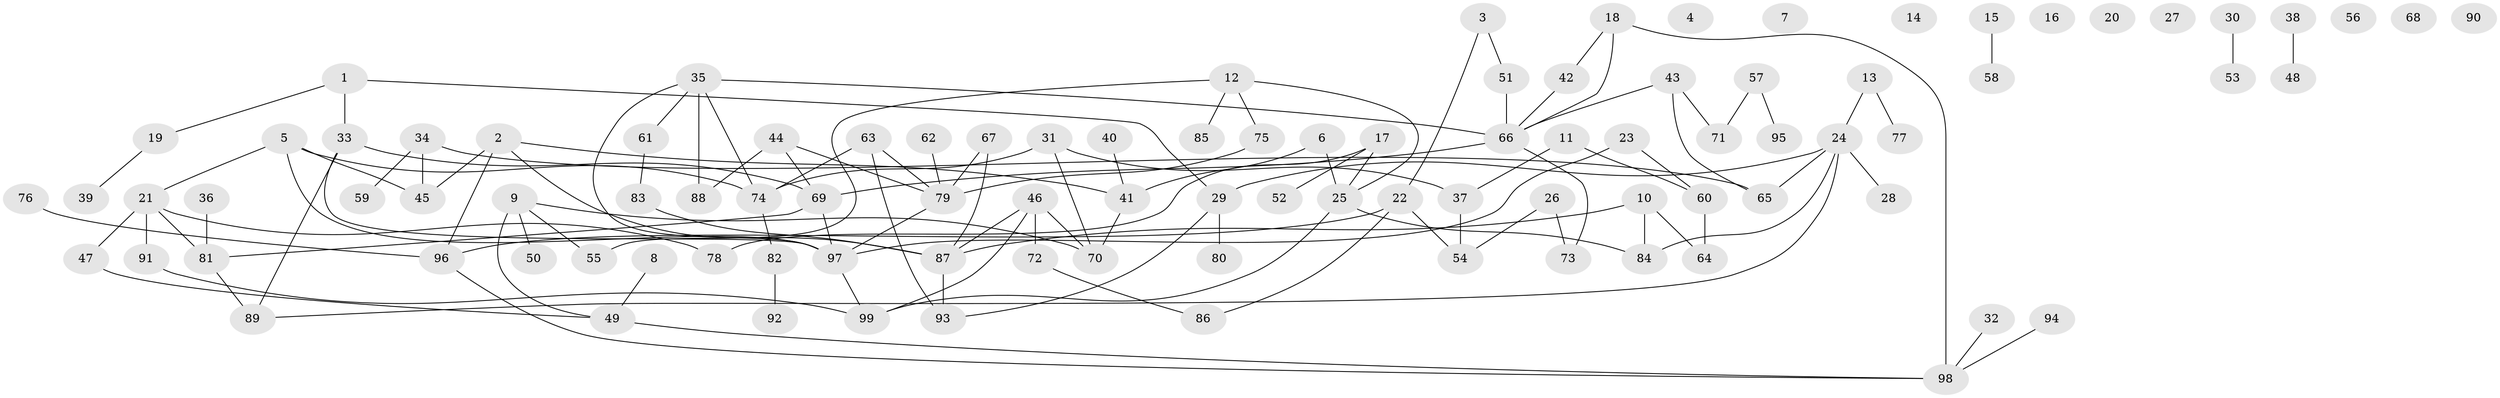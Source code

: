 // Generated by graph-tools (version 1.1) at 2025/00/03/09/25 03:00:44]
// undirected, 99 vertices, 121 edges
graph export_dot {
graph [start="1"]
  node [color=gray90,style=filled];
  1;
  2;
  3;
  4;
  5;
  6;
  7;
  8;
  9;
  10;
  11;
  12;
  13;
  14;
  15;
  16;
  17;
  18;
  19;
  20;
  21;
  22;
  23;
  24;
  25;
  26;
  27;
  28;
  29;
  30;
  31;
  32;
  33;
  34;
  35;
  36;
  37;
  38;
  39;
  40;
  41;
  42;
  43;
  44;
  45;
  46;
  47;
  48;
  49;
  50;
  51;
  52;
  53;
  54;
  55;
  56;
  57;
  58;
  59;
  60;
  61;
  62;
  63;
  64;
  65;
  66;
  67;
  68;
  69;
  70;
  71;
  72;
  73;
  74;
  75;
  76;
  77;
  78;
  79;
  80;
  81;
  82;
  83;
  84;
  85;
  86;
  87;
  88;
  89;
  90;
  91;
  92;
  93;
  94;
  95;
  96;
  97;
  98;
  99;
  1 -- 19;
  1 -- 29;
  1 -- 33;
  2 -- 41;
  2 -- 45;
  2 -- 87;
  2 -- 96;
  3 -- 22;
  3 -- 51;
  5 -- 21;
  5 -- 45;
  5 -- 74;
  5 -- 97;
  6 -- 25;
  6 -- 41;
  8 -- 49;
  9 -- 49;
  9 -- 50;
  9 -- 55;
  9 -- 70;
  10 -- 64;
  10 -- 84;
  10 -- 87;
  11 -- 37;
  11 -- 60;
  12 -- 25;
  12 -- 55;
  12 -- 75;
  12 -- 85;
  13 -- 24;
  13 -- 77;
  15 -- 58;
  17 -- 25;
  17 -- 52;
  17 -- 78;
  18 -- 42;
  18 -- 66;
  18 -- 98;
  19 -- 39;
  21 -- 47;
  21 -- 78;
  21 -- 81;
  21 -- 91;
  22 -- 54;
  22 -- 86;
  22 -- 96;
  23 -- 60;
  23 -- 97;
  24 -- 28;
  24 -- 29;
  24 -- 65;
  24 -- 84;
  24 -- 89;
  25 -- 84;
  25 -- 99;
  26 -- 54;
  26 -- 73;
  29 -- 80;
  29 -- 93;
  30 -- 53;
  31 -- 37;
  31 -- 70;
  31 -- 74;
  32 -- 98;
  33 -- 69;
  33 -- 89;
  33 -- 97;
  34 -- 45;
  34 -- 59;
  34 -- 65;
  35 -- 61;
  35 -- 66;
  35 -- 74;
  35 -- 88;
  35 -- 97;
  36 -- 81;
  37 -- 54;
  38 -- 48;
  40 -- 41;
  41 -- 70;
  42 -- 66;
  43 -- 65;
  43 -- 66;
  43 -- 71;
  44 -- 69;
  44 -- 79;
  44 -- 88;
  46 -- 70;
  46 -- 72;
  46 -- 87;
  46 -- 99;
  47 -- 49;
  49 -- 98;
  51 -- 66;
  57 -- 71;
  57 -- 95;
  60 -- 64;
  61 -- 83;
  62 -- 79;
  63 -- 74;
  63 -- 79;
  63 -- 93;
  66 -- 69;
  66 -- 73;
  67 -- 79;
  67 -- 87;
  69 -- 81;
  69 -- 97;
  72 -- 86;
  74 -- 82;
  75 -- 79;
  76 -- 96;
  79 -- 97;
  81 -- 89;
  82 -- 92;
  83 -- 87;
  87 -- 93;
  91 -- 99;
  94 -- 98;
  96 -- 98;
  97 -- 99;
}
